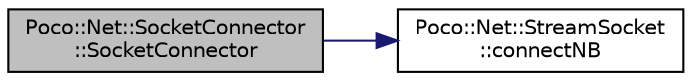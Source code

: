 digraph "Poco::Net::SocketConnector::SocketConnector"
{
 // LATEX_PDF_SIZE
  edge [fontname="Helvetica",fontsize="10",labelfontname="Helvetica",labelfontsize="10"];
  node [fontname="Helvetica",fontsize="10",shape=record];
  rankdir="LR";
  Node1 [label="Poco::Net::SocketConnector\l::SocketConnector",height=0.2,width=0.4,color="black", fillcolor="grey75", style="filled", fontcolor="black",tooltip=" "];
  Node1 -> Node2 [color="midnightblue",fontsize="10",style="solid"];
  Node2 [label="Poco::Net::StreamSocket\l::connectNB",height=0.2,width=0.4,color="black", fillcolor="white", style="filled",URL="$classPoco_1_1Net_1_1StreamSocket.html#a363e1b7ef2863118da170ef17f82c8ff",tooltip=" "];
}

